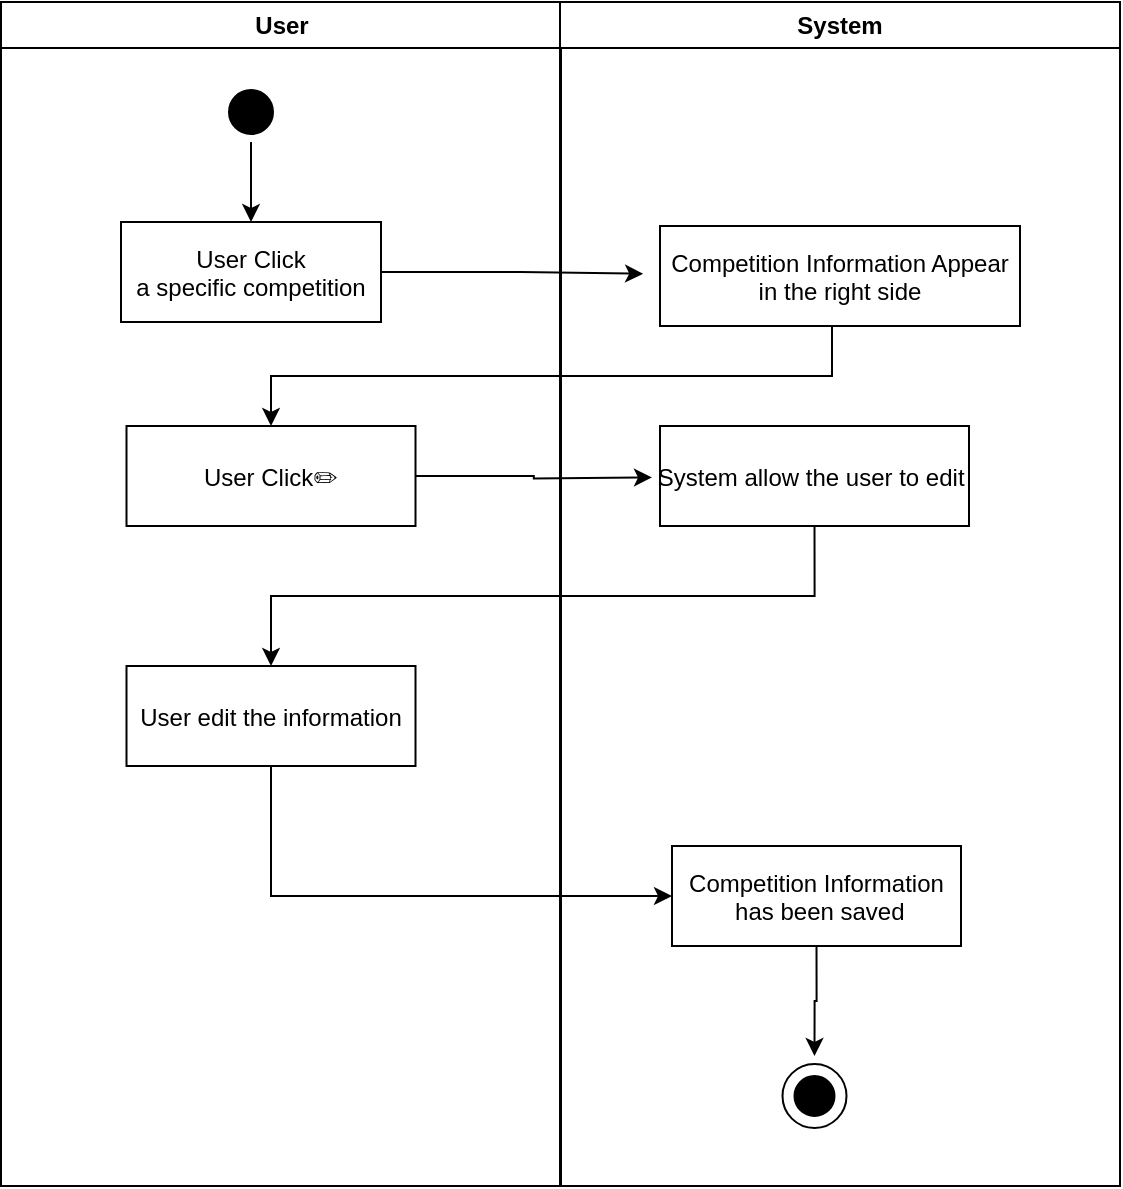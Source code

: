 <mxfile version="15.8.4" type="device"><diagram id="IXCNDpLvAmk6jnS7Uc7W" name="Page-1"><mxGraphModel dx="751" dy="460" grid="1" gridSize="10" guides="1" tooltips="1" connect="1" arrows="1" fold="1" page="1" pageScale="1" pageWidth="850" pageHeight="1100" math="0" shadow="0"><root><mxCell id="0"/><mxCell id="1" parent="0"/><mxCell id="omhVG5lZYiu1Tiac0Odu-1" value="User" style="swimlane;whiteSpace=wrap" vertex="1" parent="1"><mxGeometry x="164.5" y="128" width="280" height="592" as="geometry"/></mxCell><mxCell id="omhVG5lZYiu1Tiac0Odu-29" style="edgeStyle=orthogonalEdgeStyle;rounded=0;orthogonalLoop=1;jettySize=auto;html=1;exitX=0.5;exitY=1;exitDx=0;exitDy=0;entryX=0.5;entryY=0;entryDx=0;entryDy=0;" edge="1" parent="omhVG5lZYiu1Tiac0Odu-1" source="omhVG5lZYiu1Tiac0Odu-2" target="omhVG5lZYiu1Tiac0Odu-4"><mxGeometry relative="1" as="geometry"/></mxCell><mxCell id="omhVG5lZYiu1Tiac0Odu-2" value="" style="ellipse;shape=startState;fillColor=#000000;strokeColor=#000000;" vertex="1" parent="omhVG5lZYiu1Tiac0Odu-1"><mxGeometry x="110" y="40" width="30" height="30" as="geometry"/></mxCell><mxCell id="omhVG5lZYiu1Tiac0Odu-4" value="User Click &#10;a specific competition" style="" vertex="1" parent="omhVG5lZYiu1Tiac0Odu-1"><mxGeometry x="60" y="110" width="130" height="50" as="geometry"/></mxCell><mxCell id="omhVG5lZYiu1Tiac0Odu-6" value="User Click✏️" style="" vertex="1" parent="omhVG5lZYiu1Tiac0Odu-1"><mxGeometry x="62.75" y="212" width="144.5" height="50" as="geometry"/></mxCell><mxCell id="omhVG5lZYiu1Tiac0Odu-7" value="User edit the information" style="" vertex="1" parent="omhVG5lZYiu1Tiac0Odu-1"><mxGeometry x="62.75" y="332" width="144.5" height="50" as="geometry"/></mxCell><mxCell id="omhVG5lZYiu1Tiac0Odu-8" value="System" style="swimlane;whiteSpace=wrap" vertex="1" parent="1"><mxGeometry x="444" y="128" width="280" height="592" as="geometry"/></mxCell><mxCell id="omhVG5lZYiu1Tiac0Odu-9" value="Competition Information Appear&#10;in the right side" style="" vertex="1" parent="omhVG5lZYiu1Tiac0Odu-8"><mxGeometry x="50" y="112" width="180" height="50" as="geometry"/></mxCell><mxCell id="omhVG5lZYiu1Tiac0Odu-14" value="System allow the user to edit " style="" vertex="1" parent="omhVG5lZYiu1Tiac0Odu-8"><mxGeometry x="50" y="212" width="154.5" height="50" as="geometry"/></mxCell><mxCell id="omhVG5lZYiu1Tiac0Odu-25" style="edgeStyle=orthogonalEdgeStyle;rounded=0;orthogonalLoop=1;jettySize=auto;html=1;exitX=0.5;exitY=1;exitDx=0;exitDy=0;entryX=0.5;entryY=0;entryDx=0;entryDy=0;" edge="1" parent="omhVG5lZYiu1Tiac0Odu-8" source="omhVG5lZYiu1Tiac0Odu-18" target="omhVG5lZYiu1Tiac0Odu-23"><mxGeometry relative="1" as="geometry"/></mxCell><mxCell id="omhVG5lZYiu1Tiac0Odu-18" value="Competition Information&#10; has been saved" style="" vertex="1" parent="omhVG5lZYiu1Tiac0Odu-8"><mxGeometry x="56" y="422" width="144.5" height="50" as="geometry"/></mxCell><mxCell id="omhVG5lZYiu1Tiac0Odu-21" value="" style="ellipse;shape=startState;fillColor=#000000;strokeColor=#FFFFFF;" vertex="1" parent="omhVG5lZYiu1Tiac0Odu-8"><mxGeometry x="112.25" y="532" width="30" height="30" as="geometry"/></mxCell><mxCell id="omhVG5lZYiu1Tiac0Odu-23" value="" style="ellipse;shape=startState;fillColor=none;strokeColor=#030000;" vertex="1" parent="omhVG5lZYiu1Tiac0Odu-8"><mxGeometry x="107.25" y="527" width="40" height="40" as="geometry"/></mxCell><mxCell id="omhVG5lZYiu1Tiac0Odu-11" style="edgeStyle=orthogonalEdgeStyle;rounded=0;orthogonalLoop=1;jettySize=auto;html=1;entryX=0.5;entryY=0;entryDx=0;entryDy=0;" edge="1" parent="1" target="omhVG5lZYiu1Tiac0Odu-6"><mxGeometry relative="1" as="geometry"><mxPoint x="580" y="290" as="sourcePoint"/><Array as="points"><mxPoint x="580" y="290"/><mxPoint x="580" y="315"/><mxPoint x="300" y="315"/></Array></mxGeometry></mxCell><mxCell id="omhVG5lZYiu1Tiac0Odu-15" style="edgeStyle=orthogonalEdgeStyle;rounded=0;orthogonalLoop=1;jettySize=auto;html=1;exitX=0.5;exitY=1;exitDx=0;exitDy=0;entryX=0.5;entryY=0;entryDx=0;entryDy=0;" edge="1" parent="1" source="omhVG5lZYiu1Tiac0Odu-14" target="omhVG5lZYiu1Tiac0Odu-7"><mxGeometry relative="1" as="geometry"/></mxCell><mxCell id="omhVG5lZYiu1Tiac0Odu-26" style="edgeStyle=orthogonalEdgeStyle;rounded=0;orthogonalLoop=1;jettySize=auto;html=1;exitX=0.5;exitY=1;exitDx=0;exitDy=0;entryX=0;entryY=0.5;entryDx=0;entryDy=0;" edge="1" parent="1" source="omhVG5lZYiu1Tiac0Odu-7" target="omhVG5lZYiu1Tiac0Odu-18"><mxGeometry relative="1" as="geometry"/></mxCell><mxCell id="omhVG5lZYiu1Tiac0Odu-30" style="edgeStyle=orthogonalEdgeStyle;rounded=0;orthogonalLoop=1;jettySize=auto;html=1;exitX=1;exitY=0.5;exitDx=0;exitDy=0;" edge="1" parent="1" source="omhVG5lZYiu1Tiac0Odu-6"><mxGeometry relative="1" as="geometry"><mxPoint x="490" y="365.714" as="targetPoint"/></mxGeometry></mxCell><mxCell id="omhVG5lZYiu1Tiac0Odu-31" style="edgeStyle=orthogonalEdgeStyle;rounded=0;orthogonalLoop=1;jettySize=auto;html=1;exitX=1;exitY=0.5;exitDx=0;exitDy=0;entryX=-0.047;entryY=0.478;entryDx=0;entryDy=0;entryPerimeter=0;" edge="1" parent="1" source="omhVG5lZYiu1Tiac0Odu-4" target="omhVG5lZYiu1Tiac0Odu-9"><mxGeometry relative="1" as="geometry"/></mxCell></root></mxGraphModel></diagram></mxfile>